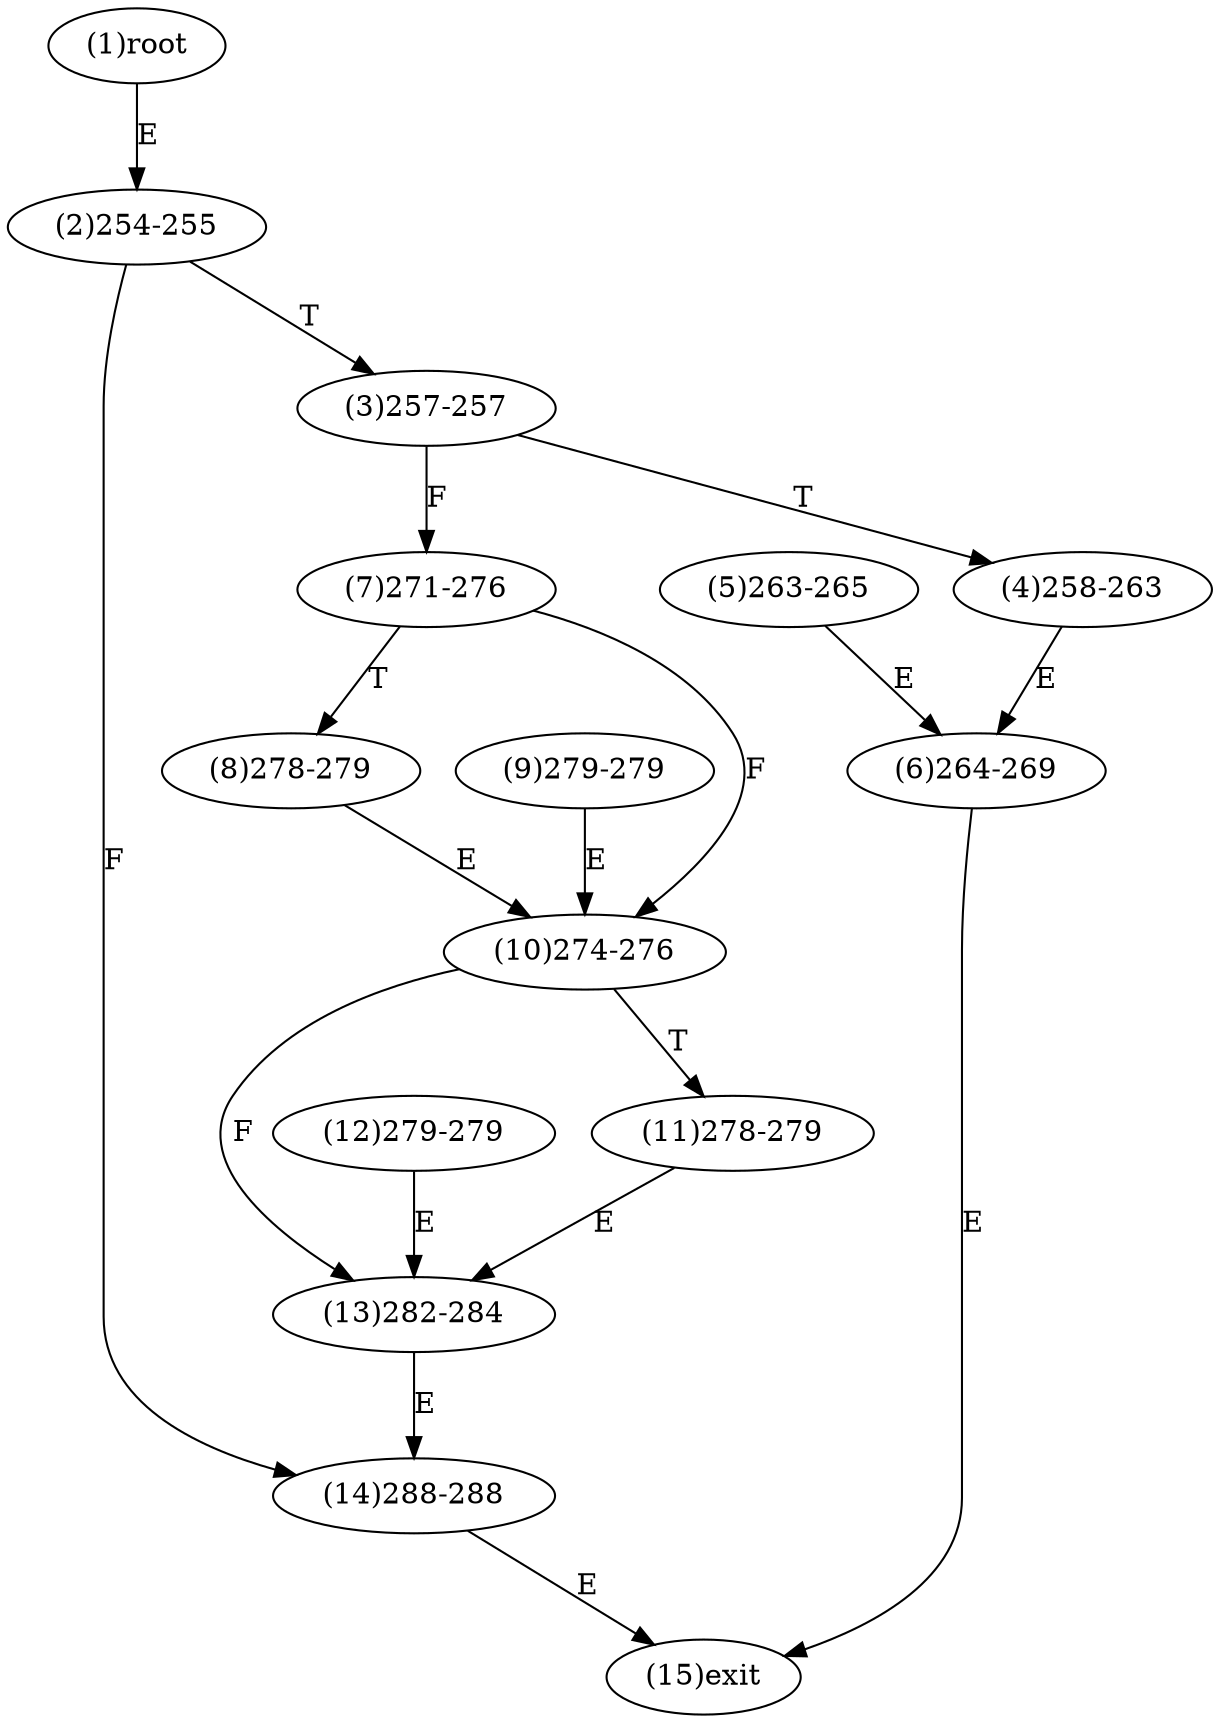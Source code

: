 digraph "" { 
1[ label="(1)root"];
2[ label="(2)254-255"];
3[ label="(3)257-257"];
4[ label="(4)258-263"];
5[ label="(5)263-265"];
6[ label="(6)264-269"];
7[ label="(7)271-276"];
8[ label="(8)278-279"];
9[ label="(9)279-279"];
10[ label="(10)274-276"];
11[ label="(11)278-279"];
12[ label="(12)279-279"];
13[ label="(13)282-284"];
14[ label="(14)288-288"];
15[ label="(15)exit"];
1->2[ label="E"];
2->14[ label="F"];
2->3[ label="T"];
3->7[ label="F"];
3->4[ label="T"];
4->6[ label="E"];
5->6[ label="E"];
6->15[ label="E"];
7->10[ label="F"];
7->8[ label="T"];
8->10[ label="E"];
9->10[ label="E"];
10->13[ label="F"];
10->11[ label="T"];
11->13[ label="E"];
12->13[ label="E"];
13->14[ label="E"];
14->15[ label="E"];
}
